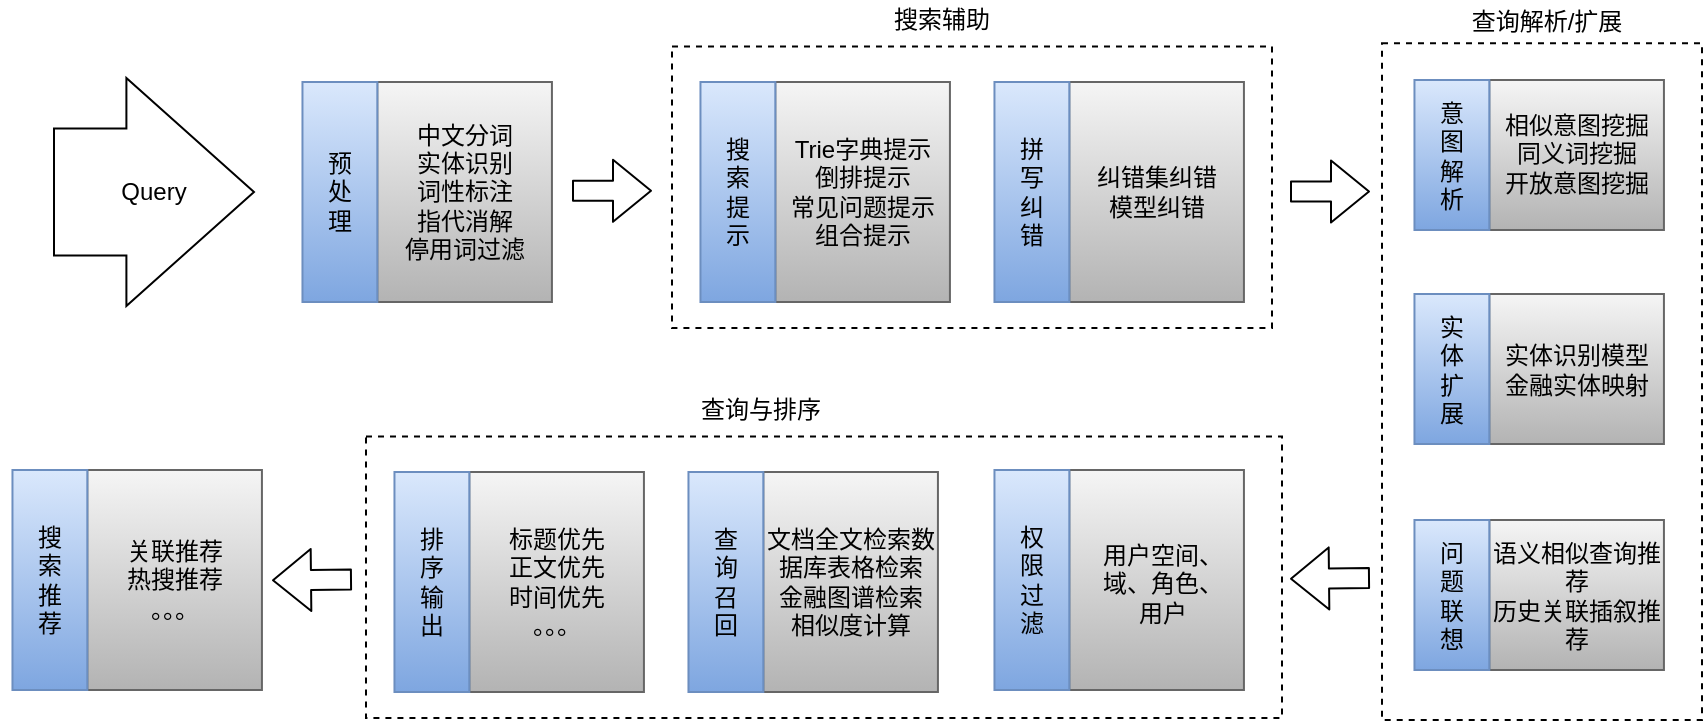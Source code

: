 <mxfile version="14.4.8" type="github">
  <diagram id="C5RBs43oDa-KdzZeNtuy" name="Page-1">
    <mxGraphModel dx="1305" dy="880" grid="0" gridSize="10" guides="1" tooltips="1" connect="1" arrows="1" fold="1" page="1" pageScale="1" pageWidth="827" pageHeight="1169" math="0" shadow="0">
      <root>
        <mxCell id="WIyWlLk6GJQsqaUBKTNV-0" />
        <mxCell id="WIyWlLk6GJQsqaUBKTNV-1" parent="WIyWlLk6GJQsqaUBKTNV-0" />
        <mxCell id="LpxO_owhbtw-Cs1IRPUv-17" value="" style="group" vertex="1" connectable="0" parent="WIyWlLk6GJQsqaUBKTNV-1">
          <mxGeometry x="155" y="181" width="145" height="110" as="geometry" />
        </mxCell>
        <mxCell id="LpxO_owhbtw-Cs1IRPUv-16" value="" style="rounded=0;whiteSpace=wrap;html=1;shadow=0;gradientColor=#b3b3b3;fillColor=#f5f5f5;strokeColor=#666666;" vertex="1" parent="LpxO_owhbtw-Cs1IRPUv-17">
          <mxGeometry x="43.656" width="87.312" height="110.0" as="geometry" />
        </mxCell>
        <mxCell id="LpxO_owhbtw-Cs1IRPUv-14" value="" style="rounded=0;whiteSpace=wrap;html=1;shadow=0;fillColor=#dae8fc;strokeColor=#6c8ebf;gradientColor=#7ea6e0;" vertex="1" parent="LpxO_owhbtw-Cs1IRPUv-17">
          <mxGeometry x="6.237" width="37.419" height="110.0" as="geometry" />
        </mxCell>
        <mxCell id="LpxO_owhbtw-Cs1IRPUv-13" value="预处理" style="text;html=1;strokeColor=none;fillColor=none;align=center;verticalAlign=middle;whiteSpace=wrap;rounded=0;shadow=0;" vertex="1" parent="LpxO_owhbtw-Cs1IRPUv-17">
          <mxGeometry x="19.92" y="39.28" width="10.05" height="31.43" as="geometry" />
        </mxCell>
        <mxCell id="LpxO_owhbtw-Cs1IRPUv-18" value="中文分词&lt;br&gt;实体识别&lt;br&gt;词性标注&lt;br&gt;指代消解&lt;br&gt;停用词过滤" style="text;html=1;strokeColor=none;fillColor=none;align=center;verticalAlign=middle;whiteSpace=wrap;rounded=0;shadow=0;" vertex="1" parent="LpxO_owhbtw-Cs1IRPUv-17">
          <mxGeometry x="41.06" y="45" width="92.5" height="20" as="geometry" />
        </mxCell>
        <mxCell id="LpxO_owhbtw-Cs1IRPUv-19" value="" style="group" vertex="1" connectable="0" parent="WIyWlLk6GJQsqaUBKTNV-1">
          <mxGeometry x="354" y="181" width="290" height="120" as="geometry" />
        </mxCell>
        <mxCell id="LpxO_owhbtw-Cs1IRPUv-29" value="" style="rounded=0;whiteSpace=wrap;html=1;shadow=0;fillColor=none;dashed=1;" vertex="1" parent="LpxO_owhbtw-Cs1IRPUv-19">
          <mxGeometry x="-8" y="-17.71" width="300" height="140.71" as="geometry" />
        </mxCell>
        <mxCell id="LpxO_owhbtw-Cs1IRPUv-20" value="" style="rounded=0;whiteSpace=wrap;html=1;shadow=0;gradientColor=#b3b3b3;fillColor=#f5f5f5;strokeColor=#666666;" vertex="1" parent="LpxO_owhbtw-Cs1IRPUv-19">
          <mxGeometry x="43.656" width="87.312" height="110.0" as="geometry" />
        </mxCell>
        <mxCell id="LpxO_owhbtw-Cs1IRPUv-21" value="" style="rounded=0;whiteSpace=wrap;html=1;shadow=0;fillColor=#dae8fc;strokeColor=#6c8ebf;gradientColor=#7ea6e0;" vertex="1" parent="LpxO_owhbtw-Cs1IRPUv-19">
          <mxGeometry x="6.237" width="37.419" height="110.0" as="geometry" />
        </mxCell>
        <mxCell id="LpxO_owhbtw-Cs1IRPUv-22" value="搜索提示" style="text;html=1;strokeColor=none;fillColor=none;align=center;verticalAlign=middle;whiteSpace=wrap;rounded=0;shadow=0;" vertex="1" parent="LpxO_owhbtw-Cs1IRPUv-19">
          <mxGeometry x="14.95" y="39.29" width="20" height="31.43" as="geometry" />
        </mxCell>
        <mxCell id="LpxO_owhbtw-Cs1IRPUv-23" value="Trie字典提示&lt;br&gt;倒排提示&lt;br&gt;常见问题提示&lt;br&gt;组合提示" style="text;html=1;strokeColor=none;fillColor=none;align=center;verticalAlign=middle;whiteSpace=wrap;rounded=0;shadow=0;" vertex="1" parent="LpxO_owhbtw-Cs1IRPUv-19">
          <mxGeometry x="41.06" y="45" width="92.5" height="20" as="geometry" />
        </mxCell>
        <mxCell id="LpxO_owhbtw-Cs1IRPUv-24" value="" style="group" vertex="1" connectable="0" parent="WIyWlLk6GJQsqaUBKTNV-1">
          <mxGeometry x="501" y="181" width="145" height="110" as="geometry" />
        </mxCell>
        <mxCell id="LpxO_owhbtw-Cs1IRPUv-25" value="" style="rounded=0;whiteSpace=wrap;html=1;shadow=0;gradientColor=#b3b3b3;fillColor=#f5f5f5;strokeColor=#666666;" vertex="1" parent="LpxO_owhbtw-Cs1IRPUv-24">
          <mxGeometry x="43.656" width="87.312" height="110.0" as="geometry" />
        </mxCell>
        <mxCell id="LpxO_owhbtw-Cs1IRPUv-26" value="" style="rounded=0;whiteSpace=wrap;html=1;shadow=0;fillColor=#dae8fc;strokeColor=#6c8ebf;gradientColor=#7ea6e0;" vertex="1" parent="LpxO_owhbtw-Cs1IRPUv-24">
          <mxGeometry x="6.237" width="37.419" height="110.0" as="geometry" />
        </mxCell>
        <mxCell id="LpxO_owhbtw-Cs1IRPUv-27" value="拼写纠错" style="text;html=1;strokeColor=none;fillColor=none;align=center;verticalAlign=middle;whiteSpace=wrap;rounded=0;shadow=0;" vertex="1" parent="LpxO_owhbtw-Cs1IRPUv-24">
          <mxGeometry x="14.95" y="39.29" width="20" height="31.43" as="geometry" />
        </mxCell>
        <mxCell id="LpxO_owhbtw-Cs1IRPUv-28" value="纠错集纠错&lt;br&gt;模型纠错" style="text;html=1;strokeColor=none;fillColor=none;align=center;verticalAlign=middle;whiteSpace=wrap;rounded=0;shadow=0;" vertex="1" parent="LpxO_owhbtw-Cs1IRPUv-24">
          <mxGeometry x="41.06" y="45" width="92.5" height="20" as="geometry" />
        </mxCell>
        <mxCell id="LpxO_owhbtw-Cs1IRPUv-30" value="搜索辅助" style="text;html=1;strokeColor=none;fillColor=none;align=center;verticalAlign=middle;whiteSpace=wrap;rounded=0;shadow=0;dashed=1;" vertex="1" parent="WIyWlLk6GJQsqaUBKTNV-1">
          <mxGeometry x="451" y="140" width="60" height="20" as="geometry" />
        </mxCell>
        <mxCell id="LpxO_owhbtw-Cs1IRPUv-31" value="" style="group" vertex="1" connectable="0" parent="WIyWlLk6GJQsqaUBKTNV-1">
          <mxGeometry x="711" y="180" width="145" height="75" as="geometry" />
        </mxCell>
        <mxCell id="LpxO_owhbtw-Cs1IRPUv-32" value="" style="rounded=0;whiteSpace=wrap;html=1;shadow=0;gradientColor=#b3b3b3;fillColor=#f5f5f5;strokeColor=#666666;" vertex="1" parent="LpxO_owhbtw-Cs1IRPUv-31">
          <mxGeometry x="43.656" width="87.312" height="75.0" as="geometry" />
        </mxCell>
        <mxCell id="LpxO_owhbtw-Cs1IRPUv-33" value="" style="rounded=0;whiteSpace=wrap;html=1;shadow=0;fillColor=#dae8fc;strokeColor=#6c8ebf;gradientColor=#7ea6e0;" vertex="1" parent="LpxO_owhbtw-Cs1IRPUv-31">
          <mxGeometry x="6.237" width="37.419" height="75.0" as="geometry" />
        </mxCell>
        <mxCell id="LpxO_owhbtw-Cs1IRPUv-34" value="意图解析" style="text;html=1;strokeColor=none;fillColor=none;align=center;verticalAlign=middle;whiteSpace=wrap;rounded=0;shadow=0;" vertex="1" parent="LpxO_owhbtw-Cs1IRPUv-31">
          <mxGeometry x="14.95" y="26.789" width="20" height="21.43" as="geometry" />
        </mxCell>
        <mxCell id="LpxO_owhbtw-Cs1IRPUv-35" value="相似意图挖掘&lt;br&gt;同义词挖掘&lt;br&gt;开放意图挖掘" style="text;html=1;strokeColor=none;fillColor=none;align=center;verticalAlign=middle;whiteSpace=wrap;rounded=0;shadow=0;" vertex="1" parent="LpxO_owhbtw-Cs1IRPUv-31">
          <mxGeometry x="41.06" y="30.682" width="92.5" height="13.636" as="geometry" />
        </mxCell>
        <mxCell id="LpxO_owhbtw-Cs1IRPUv-36" value="" style="group" vertex="1" connectable="0" parent="WIyWlLk6GJQsqaUBKTNV-1">
          <mxGeometry x="711" y="287" width="145" height="75" as="geometry" />
        </mxCell>
        <mxCell id="LpxO_owhbtw-Cs1IRPUv-37" value="" style="rounded=0;whiteSpace=wrap;html=1;shadow=0;gradientColor=#b3b3b3;fillColor=#f5f5f5;strokeColor=#666666;" vertex="1" parent="LpxO_owhbtw-Cs1IRPUv-36">
          <mxGeometry x="43.656" width="87.312" height="75" as="geometry" />
        </mxCell>
        <mxCell id="LpxO_owhbtw-Cs1IRPUv-38" value="" style="rounded=0;whiteSpace=wrap;html=1;shadow=0;fillColor=#dae8fc;strokeColor=#6c8ebf;gradientColor=#7ea6e0;" vertex="1" parent="LpxO_owhbtw-Cs1IRPUv-36">
          <mxGeometry x="6.237" width="37.419" height="75" as="geometry" />
        </mxCell>
        <mxCell id="LpxO_owhbtw-Cs1IRPUv-39" value="实体扩展" style="text;html=1;strokeColor=none;fillColor=none;align=center;verticalAlign=middle;whiteSpace=wrap;rounded=0;shadow=0;" vertex="1" parent="LpxO_owhbtw-Cs1IRPUv-36">
          <mxGeometry x="14.95" y="26.789" width="20" height="21.43" as="geometry" />
        </mxCell>
        <mxCell id="LpxO_owhbtw-Cs1IRPUv-40" value="实体识别模型&lt;br&gt;金融实体映射" style="text;html=1;strokeColor=none;fillColor=none;align=center;verticalAlign=middle;whiteSpace=wrap;rounded=0;shadow=0;" vertex="1" parent="LpxO_owhbtw-Cs1IRPUv-36">
          <mxGeometry x="41.06" y="30.682" width="92.5" height="13.636" as="geometry" />
        </mxCell>
        <mxCell id="LpxO_owhbtw-Cs1IRPUv-42" value="" style="group" vertex="1" connectable="0" parent="WIyWlLk6GJQsqaUBKTNV-1">
          <mxGeometry x="711" y="400" width="145" height="75" as="geometry" />
        </mxCell>
        <mxCell id="LpxO_owhbtw-Cs1IRPUv-43" value="" style="rounded=0;whiteSpace=wrap;html=1;shadow=0;gradientColor=#b3b3b3;fillColor=#f5f5f5;strokeColor=#666666;" vertex="1" parent="LpxO_owhbtw-Cs1IRPUv-42">
          <mxGeometry x="43.656" width="87.312" height="75" as="geometry" />
        </mxCell>
        <mxCell id="LpxO_owhbtw-Cs1IRPUv-44" value="" style="rounded=0;whiteSpace=wrap;html=1;shadow=0;fillColor=#dae8fc;strokeColor=#6c8ebf;gradientColor=#7ea6e0;" vertex="1" parent="LpxO_owhbtw-Cs1IRPUv-42">
          <mxGeometry x="6.237" width="37.419" height="75" as="geometry" />
        </mxCell>
        <mxCell id="LpxO_owhbtw-Cs1IRPUv-45" value="问题联想" style="text;html=1;strokeColor=none;fillColor=none;align=center;verticalAlign=middle;whiteSpace=wrap;rounded=0;shadow=0;" vertex="1" parent="LpxO_owhbtw-Cs1IRPUv-42">
          <mxGeometry x="14.95" y="26.789" width="20" height="21.43" as="geometry" />
        </mxCell>
        <mxCell id="LpxO_owhbtw-Cs1IRPUv-46" value="语义相似查询推荐&lt;br&gt;历史关联插叙推荐" style="text;html=1;strokeColor=none;fillColor=none;align=center;verticalAlign=middle;whiteSpace=wrap;rounded=0;shadow=0;" vertex="1" parent="LpxO_owhbtw-Cs1IRPUv-42">
          <mxGeometry x="41.06" y="30.682" width="92.5" height="13.636" as="geometry" />
        </mxCell>
        <mxCell id="LpxO_owhbtw-Cs1IRPUv-47" value="" style="group" vertex="1" connectable="0" parent="WIyWlLk6GJQsqaUBKTNV-1">
          <mxGeometry x="201" y="376" width="450" height="123" as="geometry" />
        </mxCell>
        <mxCell id="LpxO_owhbtw-Cs1IRPUv-52" value="" style="rounded=0;whiteSpace=wrap;html=1;shadow=0;fillColor=none;dashed=1;" vertex="1" parent="LpxO_owhbtw-Cs1IRPUv-47">
          <mxGeometry x="-8" y="-17.71" width="458" height="140.71" as="geometry" />
        </mxCell>
        <mxCell id="LpxO_owhbtw-Cs1IRPUv-48" value="" style="rounded=0;whiteSpace=wrap;html=1;shadow=0;gradientColor=#b3b3b3;fillColor=#f5f5f5;strokeColor=#666666;" vertex="1" parent="LpxO_owhbtw-Cs1IRPUv-47">
          <mxGeometry x="43.656" width="87.312" height="110.0" as="geometry" />
        </mxCell>
        <mxCell id="LpxO_owhbtw-Cs1IRPUv-49" value="" style="rounded=0;whiteSpace=wrap;html=1;shadow=0;fillColor=#dae8fc;strokeColor=#6c8ebf;gradientColor=#7ea6e0;" vertex="1" parent="LpxO_owhbtw-Cs1IRPUv-47">
          <mxGeometry x="6.237" width="37.419" height="110.0" as="geometry" />
        </mxCell>
        <mxCell id="LpxO_owhbtw-Cs1IRPUv-50" value="排序输出" style="text;html=1;strokeColor=none;fillColor=none;align=center;verticalAlign=middle;whiteSpace=wrap;rounded=0;shadow=0;" vertex="1" parent="LpxO_owhbtw-Cs1IRPUv-47">
          <mxGeometry x="14.95" y="39.29" width="20" height="31.43" as="geometry" />
        </mxCell>
        <mxCell id="LpxO_owhbtw-Cs1IRPUv-51" value="标题优先&lt;br&gt;正文优先&lt;br&gt;时间优先&lt;br&gt;。。。" style="text;html=1;strokeColor=none;fillColor=none;align=center;verticalAlign=middle;whiteSpace=wrap;rounded=0;shadow=0;" vertex="1" parent="LpxO_owhbtw-Cs1IRPUv-47">
          <mxGeometry x="41.06" y="45" width="92.5" height="20" as="geometry" />
        </mxCell>
        <mxCell id="LpxO_owhbtw-Cs1IRPUv-53" value="" style="group" vertex="1" connectable="0" parent="WIyWlLk6GJQsqaUBKTNV-1">
          <mxGeometry x="348" y="376" width="145" height="110" as="geometry" />
        </mxCell>
        <mxCell id="LpxO_owhbtw-Cs1IRPUv-54" value="" style="rounded=0;whiteSpace=wrap;html=1;shadow=0;gradientColor=#b3b3b3;fillColor=#f5f5f5;strokeColor=#666666;" vertex="1" parent="LpxO_owhbtw-Cs1IRPUv-53">
          <mxGeometry x="43.656" width="87.312" height="110.0" as="geometry" />
        </mxCell>
        <mxCell id="LpxO_owhbtw-Cs1IRPUv-55" value="" style="rounded=0;whiteSpace=wrap;html=1;shadow=0;fillColor=#dae8fc;strokeColor=#6c8ebf;gradientColor=#7ea6e0;" vertex="1" parent="LpxO_owhbtw-Cs1IRPUv-53">
          <mxGeometry x="6.237" width="37.419" height="110.0" as="geometry" />
        </mxCell>
        <mxCell id="LpxO_owhbtw-Cs1IRPUv-56" value="查询召回" style="text;html=1;strokeColor=none;fillColor=none;align=center;verticalAlign=middle;whiteSpace=wrap;rounded=0;shadow=0;" vertex="1" parent="LpxO_owhbtw-Cs1IRPUv-53">
          <mxGeometry x="14.95" y="39.29" width="20" height="31.43" as="geometry" />
        </mxCell>
        <mxCell id="LpxO_owhbtw-Cs1IRPUv-57" value="文档全文检索数据库表格检索&lt;br&gt;金融图谱检索&lt;br&gt;相似度计算" style="text;html=1;strokeColor=none;fillColor=none;align=center;verticalAlign=middle;whiteSpace=wrap;rounded=0;shadow=0;" vertex="1" parent="LpxO_owhbtw-Cs1IRPUv-53">
          <mxGeometry x="41.06" y="45" width="92.5" height="20" as="geometry" />
        </mxCell>
        <mxCell id="LpxO_owhbtw-Cs1IRPUv-58" value="查询与排序" style="text;html=1;strokeColor=none;fillColor=none;align=center;verticalAlign=middle;whiteSpace=wrap;rounded=0;shadow=0;dashed=1;" vertex="1" parent="WIyWlLk6GJQsqaUBKTNV-1">
          <mxGeometry x="354" y="335" width="73" height="20" as="geometry" />
        </mxCell>
        <mxCell id="LpxO_owhbtw-Cs1IRPUv-59" value="" style="group" vertex="1" connectable="0" parent="WIyWlLk6GJQsqaUBKTNV-1">
          <mxGeometry x="501" y="375" width="145" height="110" as="geometry" />
        </mxCell>
        <mxCell id="LpxO_owhbtw-Cs1IRPUv-60" value="" style="rounded=0;whiteSpace=wrap;html=1;shadow=0;gradientColor=#b3b3b3;fillColor=#f5f5f5;strokeColor=#666666;" vertex="1" parent="LpxO_owhbtw-Cs1IRPUv-59">
          <mxGeometry x="43.656" width="87.312" height="110.0" as="geometry" />
        </mxCell>
        <mxCell id="LpxO_owhbtw-Cs1IRPUv-61" value="" style="rounded=0;whiteSpace=wrap;html=1;shadow=0;fillColor=#dae8fc;strokeColor=#6c8ebf;gradientColor=#7ea6e0;" vertex="1" parent="LpxO_owhbtw-Cs1IRPUv-59">
          <mxGeometry x="6.237" width="37.419" height="110.0" as="geometry" />
        </mxCell>
        <mxCell id="LpxO_owhbtw-Cs1IRPUv-62" value="权限过滤" style="text;html=1;strokeColor=none;fillColor=none;align=center;verticalAlign=middle;whiteSpace=wrap;rounded=0;shadow=0;" vertex="1" parent="LpxO_owhbtw-Cs1IRPUv-59">
          <mxGeometry x="14.95" y="39.29" width="20" height="31.43" as="geometry" />
        </mxCell>
        <mxCell id="LpxO_owhbtw-Cs1IRPUv-63" value="用户空间、域、角色、用户" style="text;html=1;strokeColor=none;fillColor=none;align=center;verticalAlign=middle;whiteSpace=wrap;rounded=0;shadow=0;" vertex="1" parent="LpxO_owhbtw-Cs1IRPUv-59">
          <mxGeometry x="55.84" y="47" width="68.94" height="20" as="geometry" />
        </mxCell>
        <mxCell id="LpxO_owhbtw-Cs1IRPUv-65" value="" style="group" vertex="1" connectable="0" parent="WIyWlLk6GJQsqaUBKTNV-1">
          <mxGeometry x="10" y="375" width="145" height="110" as="geometry" />
        </mxCell>
        <mxCell id="LpxO_owhbtw-Cs1IRPUv-66" value="" style="rounded=0;whiteSpace=wrap;html=1;shadow=0;gradientColor=#b3b3b3;fillColor=#f5f5f5;strokeColor=#666666;" vertex="1" parent="LpxO_owhbtw-Cs1IRPUv-65">
          <mxGeometry x="43.656" width="87.312" height="110.0" as="geometry" />
        </mxCell>
        <mxCell id="LpxO_owhbtw-Cs1IRPUv-67" value="" style="rounded=0;whiteSpace=wrap;html=1;shadow=0;fillColor=#dae8fc;strokeColor=#6c8ebf;gradientColor=#7ea6e0;" vertex="1" parent="LpxO_owhbtw-Cs1IRPUv-65">
          <mxGeometry x="6.237" width="37.419" height="110.0" as="geometry" />
        </mxCell>
        <mxCell id="LpxO_owhbtw-Cs1IRPUv-68" value="搜索推荐" style="text;html=1;strokeColor=none;fillColor=none;align=center;verticalAlign=middle;whiteSpace=wrap;rounded=0;shadow=0;" vertex="1" parent="LpxO_owhbtw-Cs1IRPUv-65">
          <mxGeometry x="14.95" y="39.29" width="20" height="31.43" as="geometry" />
        </mxCell>
        <mxCell id="LpxO_owhbtw-Cs1IRPUv-69" value="关联推荐&lt;br&gt;热搜推荐&lt;br&gt;。。。" style="text;html=1;strokeColor=none;fillColor=none;align=center;verticalAlign=middle;whiteSpace=wrap;rounded=0;shadow=0;" vertex="1" parent="LpxO_owhbtw-Cs1IRPUv-65">
          <mxGeometry x="41.06" y="45" width="92.5" height="20" as="geometry" />
        </mxCell>
        <mxCell id="LpxO_owhbtw-Cs1IRPUv-71" value="" style="rounded=0;whiteSpace=wrap;html=1;shadow=0;fillColor=none;dashed=1;" vertex="1" parent="WIyWlLk6GJQsqaUBKTNV-1">
          <mxGeometry x="701" y="161.65" width="160" height="338.35" as="geometry" />
        </mxCell>
        <mxCell id="LpxO_owhbtw-Cs1IRPUv-74" value="" style="shape=flexArrow;endArrow=classic;html=1;" edge="1" parent="WIyWlLk6GJQsqaUBKTNV-1">
          <mxGeometry width="50" height="50" relative="1" as="geometry">
            <mxPoint x="296" y="235.41" as="sourcePoint" />
            <mxPoint x="336" y="235.41" as="targetPoint" />
          </mxGeometry>
        </mxCell>
        <mxCell id="LpxO_owhbtw-Cs1IRPUv-76" value="" style="shape=flexArrow;endArrow=classic;html=1;" edge="1" parent="WIyWlLk6GJQsqaUBKTNV-1">
          <mxGeometry width="50" height="50" relative="1" as="geometry">
            <mxPoint x="655" y="235.76" as="sourcePoint" />
            <mxPoint x="695" y="235.76" as="targetPoint" />
          </mxGeometry>
        </mxCell>
        <mxCell id="LpxO_owhbtw-Cs1IRPUv-77" value="" style="shape=flexArrow;endArrow=classic;html=1;" edge="1" parent="WIyWlLk6GJQsqaUBKTNV-1">
          <mxGeometry width="50" height="50" relative="1" as="geometry">
            <mxPoint x="695" y="429.0" as="sourcePoint" />
            <mxPoint x="655" y="429.41" as="targetPoint" />
          </mxGeometry>
        </mxCell>
        <mxCell id="LpxO_owhbtw-Cs1IRPUv-78" value="查询解析/扩展" style="text;html=1;strokeColor=none;fillColor=none;align=center;verticalAlign=middle;whiteSpace=wrap;rounded=0;shadow=0;dashed=1;" vertex="1" parent="WIyWlLk6GJQsqaUBKTNV-1">
          <mxGeometry x="742" y="141" width="83" height="20" as="geometry" />
        </mxCell>
        <mxCell id="LpxO_owhbtw-Cs1IRPUv-81" value="Query" style="shape=singleArrow;whiteSpace=wrap;html=1;rounded=0;shadow=0;fillColor=none;arrowWidth=0.558;arrowSize=0.638;" vertex="1" parent="WIyWlLk6GJQsqaUBKTNV-1">
          <mxGeometry x="37" y="179" width="100" height="114" as="geometry" />
        </mxCell>
        <mxCell id="LpxO_owhbtw-Cs1IRPUv-82" value="" style="shape=flexArrow;endArrow=classic;html=1;" edge="1" parent="WIyWlLk6GJQsqaUBKTNV-1">
          <mxGeometry width="50" height="50" relative="1" as="geometry">
            <mxPoint x="186" y="429.76" as="sourcePoint" />
            <mxPoint x="146" y="430.17" as="targetPoint" />
          </mxGeometry>
        </mxCell>
      </root>
    </mxGraphModel>
  </diagram>
</mxfile>
